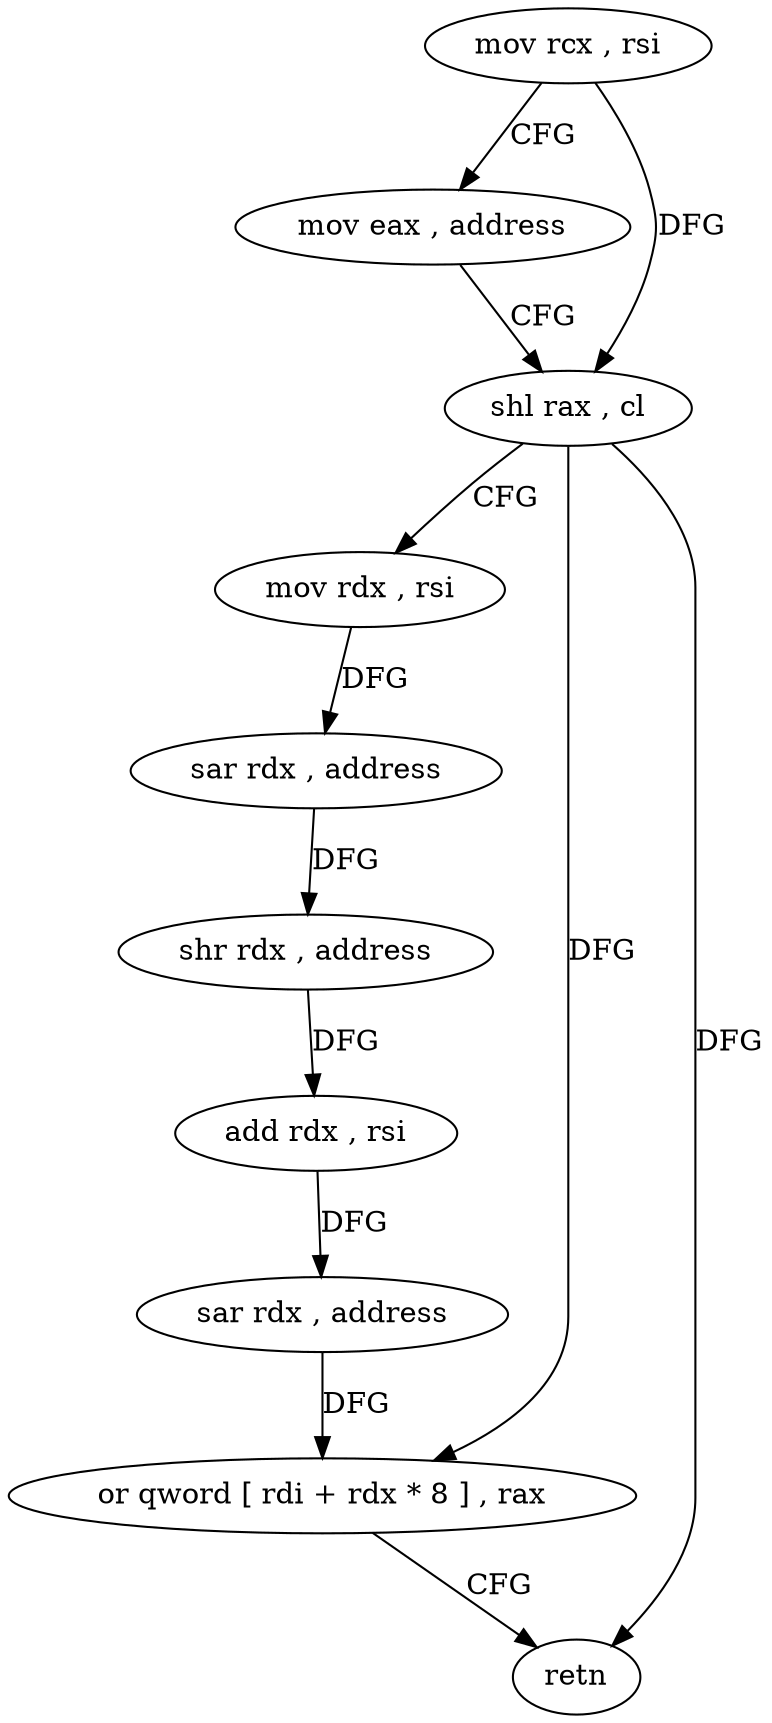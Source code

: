 digraph "func" {
"4233504" [label = "mov rcx , rsi" ]
"4233507" [label = "mov eax , address" ]
"4233512" [label = "shl rax , cl" ]
"4233515" [label = "mov rdx , rsi" ]
"4233518" [label = "sar rdx , address" ]
"4233522" [label = "shr rdx , address" ]
"4233526" [label = "add rdx , rsi" ]
"4233529" [label = "sar rdx , address" ]
"4233533" [label = "or qword [ rdi + rdx * 8 ] , rax" ]
"4233537" [label = "retn" ]
"4233504" -> "4233507" [ label = "CFG" ]
"4233504" -> "4233512" [ label = "DFG" ]
"4233507" -> "4233512" [ label = "CFG" ]
"4233512" -> "4233515" [ label = "CFG" ]
"4233512" -> "4233533" [ label = "DFG" ]
"4233512" -> "4233537" [ label = "DFG" ]
"4233515" -> "4233518" [ label = "DFG" ]
"4233518" -> "4233522" [ label = "DFG" ]
"4233522" -> "4233526" [ label = "DFG" ]
"4233526" -> "4233529" [ label = "DFG" ]
"4233529" -> "4233533" [ label = "DFG" ]
"4233533" -> "4233537" [ label = "CFG" ]
}
